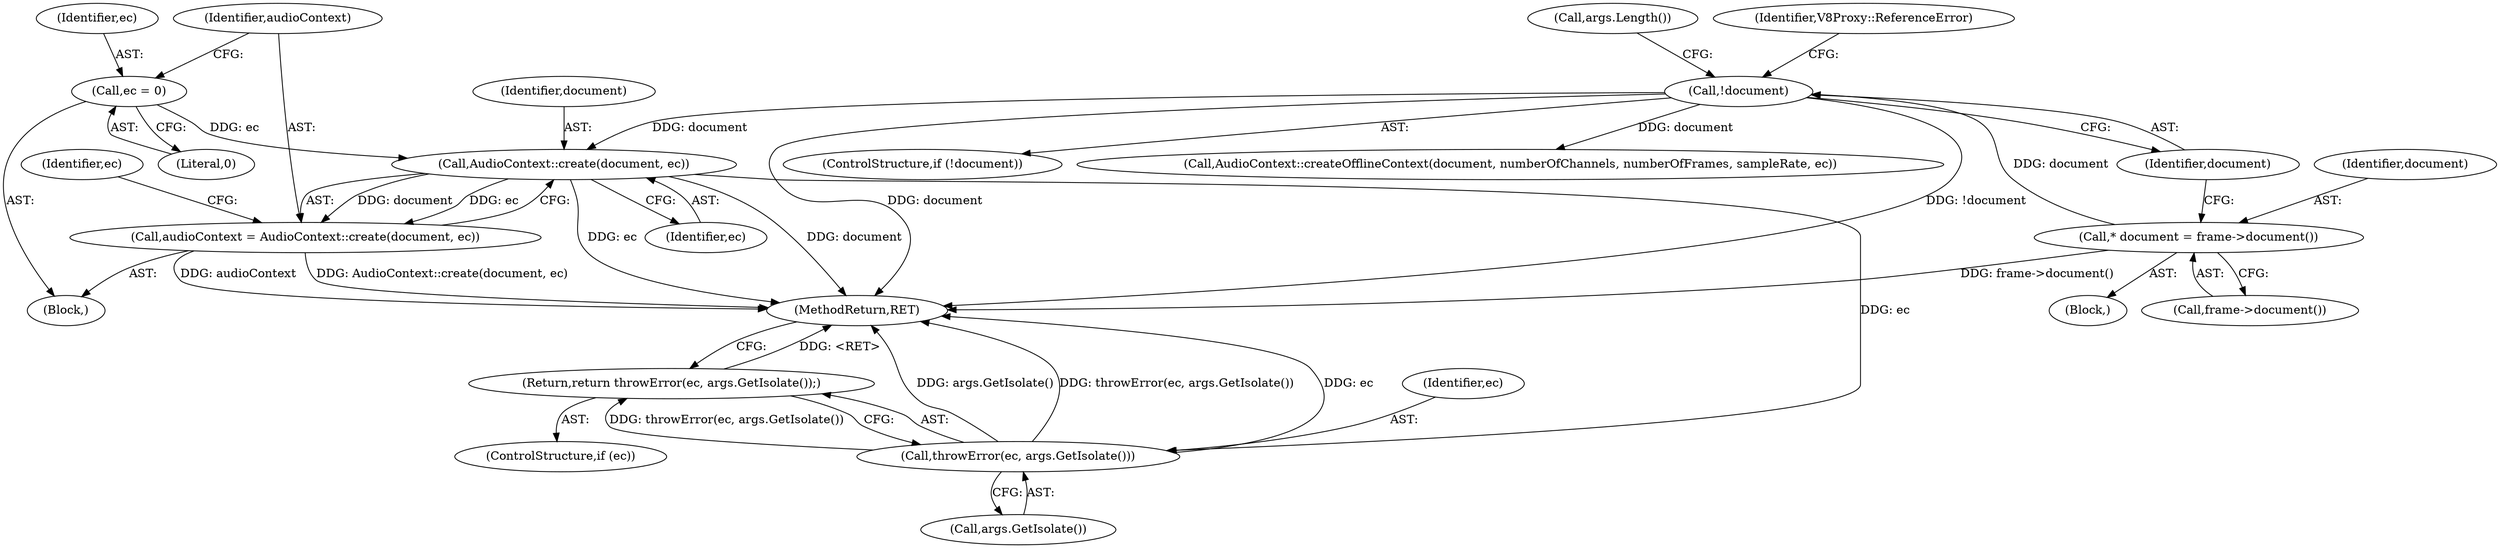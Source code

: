 digraph "0_Chrome_e9372a1bfd3588a80fcf49aa07321f0971dd6091_45@API" {
"1000152" [label="(Call,AudioContext::create(document, ec))"];
"1000134" [label="(Call,!document)"];
"1000130" [label="(Call,* document = frame->document())"];
"1000147" [label="(Call,ec = 0)"];
"1000150" [label="(Call,audioContext = AudioContext::create(document, ec))"];
"1000158" [label="(Call,throwError(ec, args.GetIsolate()))"];
"1000157" [label="(Return,return throwError(ec, args.GetIsolate());)"];
"1000133" [label="(ControlStructure,if (!document))"];
"1000156" [label="(Identifier,ec)"];
"1000150" [label="(Call,audioContext = AudioContext::create(document, ec))"];
"1000134" [label="(Call,!document)"];
"1000152" [label="(Call,AudioContext::create(document, ec))"];
"1000155" [label="(ControlStructure,if (ec))"];
"1000159" [label="(Identifier,ec)"];
"1000145" [label="(Block,)"];
"1000138" [label="(Identifier,V8Proxy::ReferenceError)"];
"1000157" [label="(Return,return throwError(ec, args.GetIsolate());)"];
"1000144" [label="(Call,args.Length())"];
"1000130" [label="(Call,* document = frame->document())"];
"1000248" [label="(Call,AudioContext::createOfflineContext(document, numberOfChannels, numberOfFrames, sampleRate, ec))"];
"1000135" [label="(Identifier,document)"];
"1000158" [label="(Call,throwError(ec, args.GetIsolate()))"];
"1000148" [label="(Identifier,ec)"];
"1000102" [label="(Block,)"];
"1000153" [label="(Identifier,document)"];
"1000149" [label="(Literal,0)"];
"1000132" [label="(Call,frame->document())"];
"1000154" [label="(Identifier,ec)"];
"1000147" [label="(Call,ec = 0)"];
"1000160" [label="(Call,args.GetIsolate())"];
"1000131" [label="(Identifier,document)"];
"1000151" [label="(Identifier,audioContext)"];
"1000276" [label="(MethodReturn,RET)"];
"1000152" -> "1000150"  [label="AST: "];
"1000152" -> "1000154"  [label="CFG: "];
"1000153" -> "1000152"  [label="AST: "];
"1000154" -> "1000152"  [label="AST: "];
"1000150" -> "1000152"  [label="CFG: "];
"1000152" -> "1000276"  [label="DDG: document"];
"1000152" -> "1000276"  [label="DDG: ec"];
"1000152" -> "1000150"  [label="DDG: document"];
"1000152" -> "1000150"  [label="DDG: ec"];
"1000134" -> "1000152"  [label="DDG: document"];
"1000147" -> "1000152"  [label="DDG: ec"];
"1000152" -> "1000158"  [label="DDG: ec"];
"1000134" -> "1000133"  [label="AST: "];
"1000134" -> "1000135"  [label="CFG: "];
"1000135" -> "1000134"  [label="AST: "];
"1000138" -> "1000134"  [label="CFG: "];
"1000144" -> "1000134"  [label="CFG: "];
"1000134" -> "1000276"  [label="DDG: !document"];
"1000134" -> "1000276"  [label="DDG: document"];
"1000130" -> "1000134"  [label="DDG: document"];
"1000134" -> "1000248"  [label="DDG: document"];
"1000130" -> "1000102"  [label="AST: "];
"1000130" -> "1000132"  [label="CFG: "];
"1000131" -> "1000130"  [label="AST: "];
"1000132" -> "1000130"  [label="AST: "];
"1000135" -> "1000130"  [label="CFG: "];
"1000130" -> "1000276"  [label="DDG: frame->document()"];
"1000147" -> "1000145"  [label="AST: "];
"1000147" -> "1000149"  [label="CFG: "];
"1000148" -> "1000147"  [label="AST: "];
"1000149" -> "1000147"  [label="AST: "];
"1000151" -> "1000147"  [label="CFG: "];
"1000150" -> "1000145"  [label="AST: "];
"1000151" -> "1000150"  [label="AST: "];
"1000156" -> "1000150"  [label="CFG: "];
"1000150" -> "1000276"  [label="DDG: audioContext"];
"1000150" -> "1000276"  [label="DDG: AudioContext::create(document, ec)"];
"1000158" -> "1000157"  [label="AST: "];
"1000158" -> "1000160"  [label="CFG: "];
"1000159" -> "1000158"  [label="AST: "];
"1000160" -> "1000158"  [label="AST: "];
"1000157" -> "1000158"  [label="CFG: "];
"1000158" -> "1000276"  [label="DDG: ec"];
"1000158" -> "1000276"  [label="DDG: args.GetIsolate()"];
"1000158" -> "1000276"  [label="DDG: throwError(ec, args.GetIsolate())"];
"1000158" -> "1000157"  [label="DDG: throwError(ec, args.GetIsolate())"];
"1000157" -> "1000155"  [label="AST: "];
"1000276" -> "1000157"  [label="CFG: "];
"1000157" -> "1000276"  [label="DDG: <RET>"];
}
